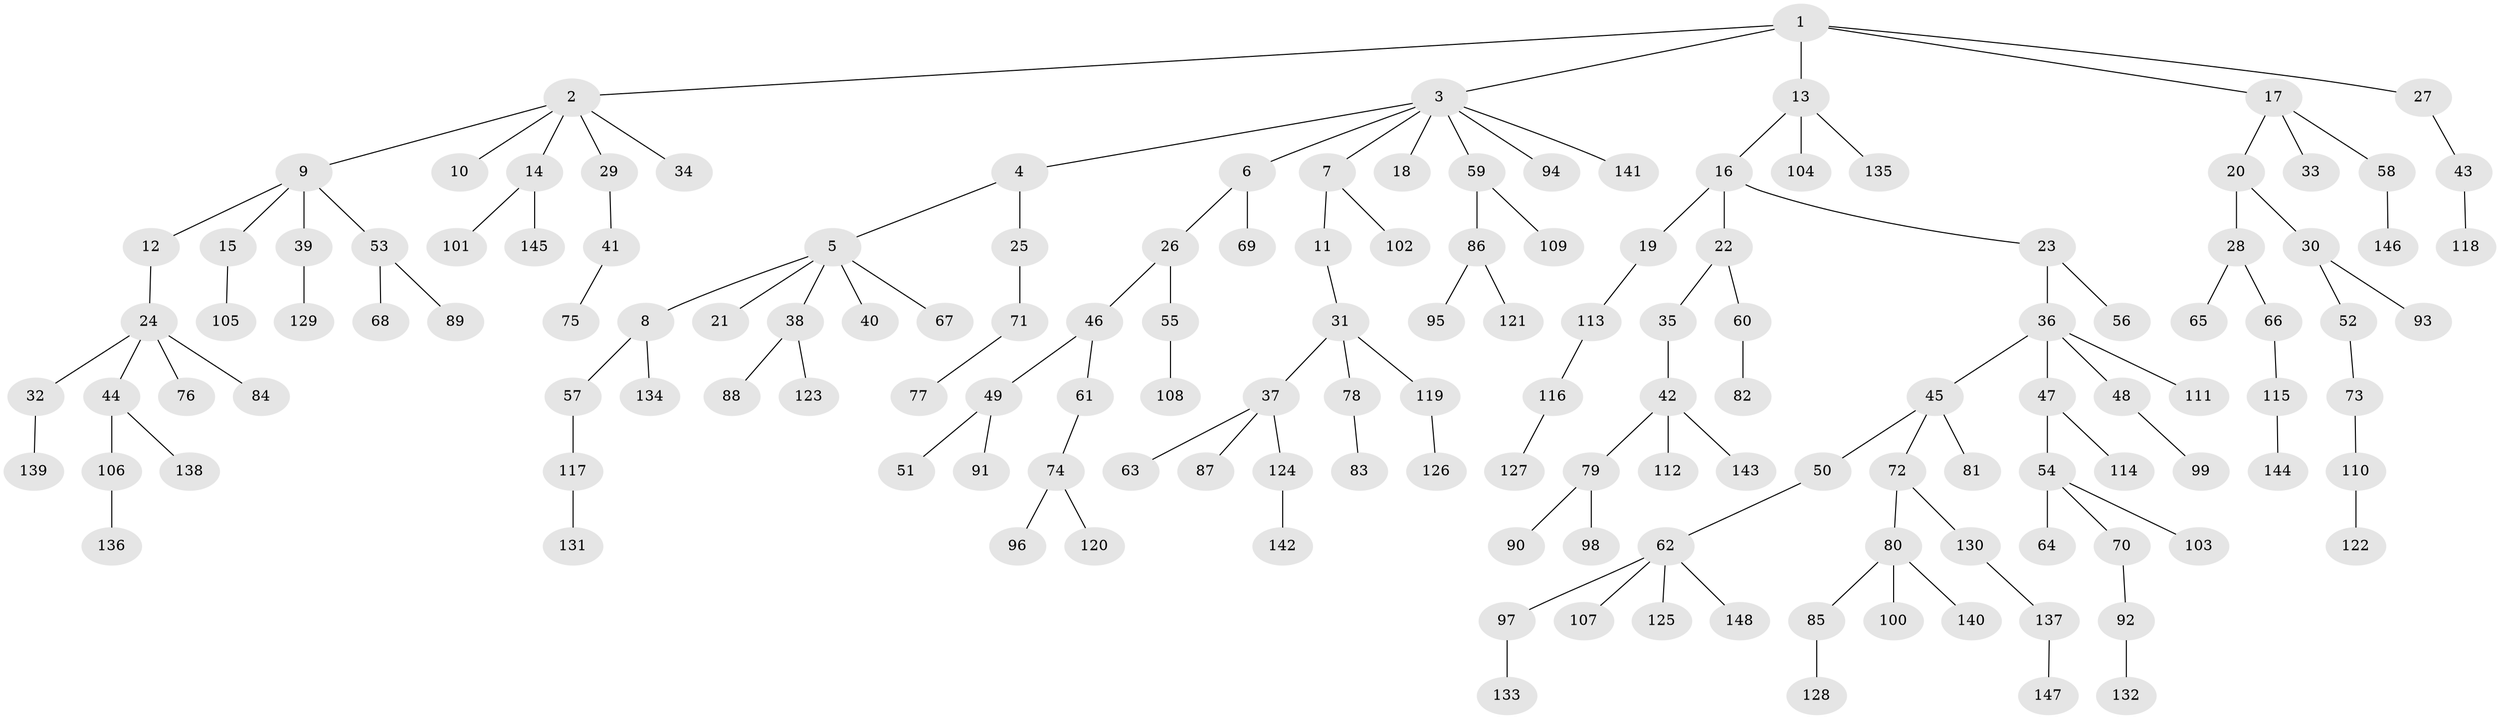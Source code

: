 // coarse degree distribution, {7: 0.044642857142857144, 3: 0.11607142857142858, 4: 0.0625, 5: 0.017857142857142856, 1: 0.5357142857142857, 2: 0.22321428571428573}
// Generated by graph-tools (version 1.1) at 2025/42/03/06/25 10:42:04]
// undirected, 148 vertices, 147 edges
graph export_dot {
graph [start="1"]
  node [color=gray90,style=filled];
  1;
  2;
  3;
  4;
  5;
  6;
  7;
  8;
  9;
  10;
  11;
  12;
  13;
  14;
  15;
  16;
  17;
  18;
  19;
  20;
  21;
  22;
  23;
  24;
  25;
  26;
  27;
  28;
  29;
  30;
  31;
  32;
  33;
  34;
  35;
  36;
  37;
  38;
  39;
  40;
  41;
  42;
  43;
  44;
  45;
  46;
  47;
  48;
  49;
  50;
  51;
  52;
  53;
  54;
  55;
  56;
  57;
  58;
  59;
  60;
  61;
  62;
  63;
  64;
  65;
  66;
  67;
  68;
  69;
  70;
  71;
  72;
  73;
  74;
  75;
  76;
  77;
  78;
  79;
  80;
  81;
  82;
  83;
  84;
  85;
  86;
  87;
  88;
  89;
  90;
  91;
  92;
  93;
  94;
  95;
  96;
  97;
  98;
  99;
  100;
  101;
  102;
  103;
  104;
  105;
  106;
  107;
  108;
  109;
  110;
  111;
  112;
  113;
  114;
  115;
  116;
  117;
  118;
  119;
  120;
  121;
  122;
  123;
  124;
  125;
  126;
  127;
  128;
  129;
  130;
  131;
  132;
  133;
  134;
  135;
  136;
  137;
  138;
  139;
  140;
  141;
  142;
  143;
  144;
  145;
  146;
  147;
  148;
  1 -- 2;
  1 -- 3;
  1 -- 13;
  1 -- 17;
  1 -- 27;
  2 -- 9;
  2 -- 10;
  2 -- 14;
  2 -- 29;
  2 -- 34;
  3 -- 4;
  3 -- 6;
  3 -- 7;
  3 -- 18;
  3 -- 59;
  3 -- 94;
  3 -- 141;
  4 -- 5;
  4 -- 25;
  5 -- 8;
  5 -- 21;
  5 -- 38;
  5 -- 40;
  5 -- 67;
  6 -- 26;
  6 -- 69;
  7 -- 11;
  7 -- 102;
  8 -- 57;
  8 -- 134;
  9 -- 12;
  9 -- 15;
  9 -- 39;
  9 -- 53;
  11 -- 31;
  12 -- 24;
  13 -- 16;
  13 -- 104;
  13 -- 135;
  14 -- 101;
  14 -- 145;
  15 -- 105;
  16 -- 19;
  16 -- 22;
  16 -- 23;
  17 -- 20;
  17 -- 33;
  17 -- 58;
  19 -- 113;
  20 -- 28;
  20 -- 30;
  22 -- 35;
  22 -- 60;
  23 -- 36;
  23 -- 56;
  24 -- 32;
  24 -- 44;
  24 -- 76;
  24 -- 84;
  25 -- 71;
  26 -- 46;
  26 -- 55;
  27 -- 43;
  28 -- 65;
  28 -- 66;
  29 -- 41;
  30 -- 52;
  30 -- 93;
  31 -- 37;
  31 -- 78;
  31 -- 119;
  32 -- 139;
  35 -- 42;
  36 -- 45;
  36 -- 47;
  36 -- 48;
  36 -- 111;
  37 -- 63;
  37 -- 87;
  37 -- 124;
  38 -- 88;
  38 -- 123;
  39 -- 129;
  41 -- 75;
  42 -- 79;
  42 -- 112;
  42 -- 143;
  43 -- 118;
  44 -- 106;
  44 -- 138;
  45 -- 50;
  45 -- 72;
  45 -- 81;
  46 -- 49;
  46 -- 61;
  47 -- 54;
  47 -- 114;
  48 -- 99;
  49 -- 51;
  49 -- 91;
  50 -- 62;
  52 -- 73;
  53 -- 68;
  53 -- 89;
  54 -- 64;
  54 -- 70;
  54 -- 103;
  55 -- 108;
  57 -- 117;
  58 -- 146;
  59 -- 86;
  59 -- 109;
  60 -- 82;
  61 -- 74;
  62 -- 97;
  62 -- 107;
  62 -- 125;
  62 -- 148;
  66 -- 115;
  70 -- 92;
  71 -- 77;
  72 -- 80;
  72 -- 130;
  73 -- 110;
  74 -- 96;
  74 -- 120;
  78 -- 83;
  79 -- 90;
  79 -- 98;
  80 -- 85;
  80 -- 100;
  80 -- 140;
  85 -- 128;
  86 -- 95;
  86 -- 121;
  92 -- 132;
  97 -- 133;
  106 -- 136;
  110 -- 122;
  113 -- 116;
  115 -- 144;
  116 -- 127;
  117 -- 131;
  119 -- 126;
  124 -- 142;
  130 -- 137;
  137 -- 147;
}
